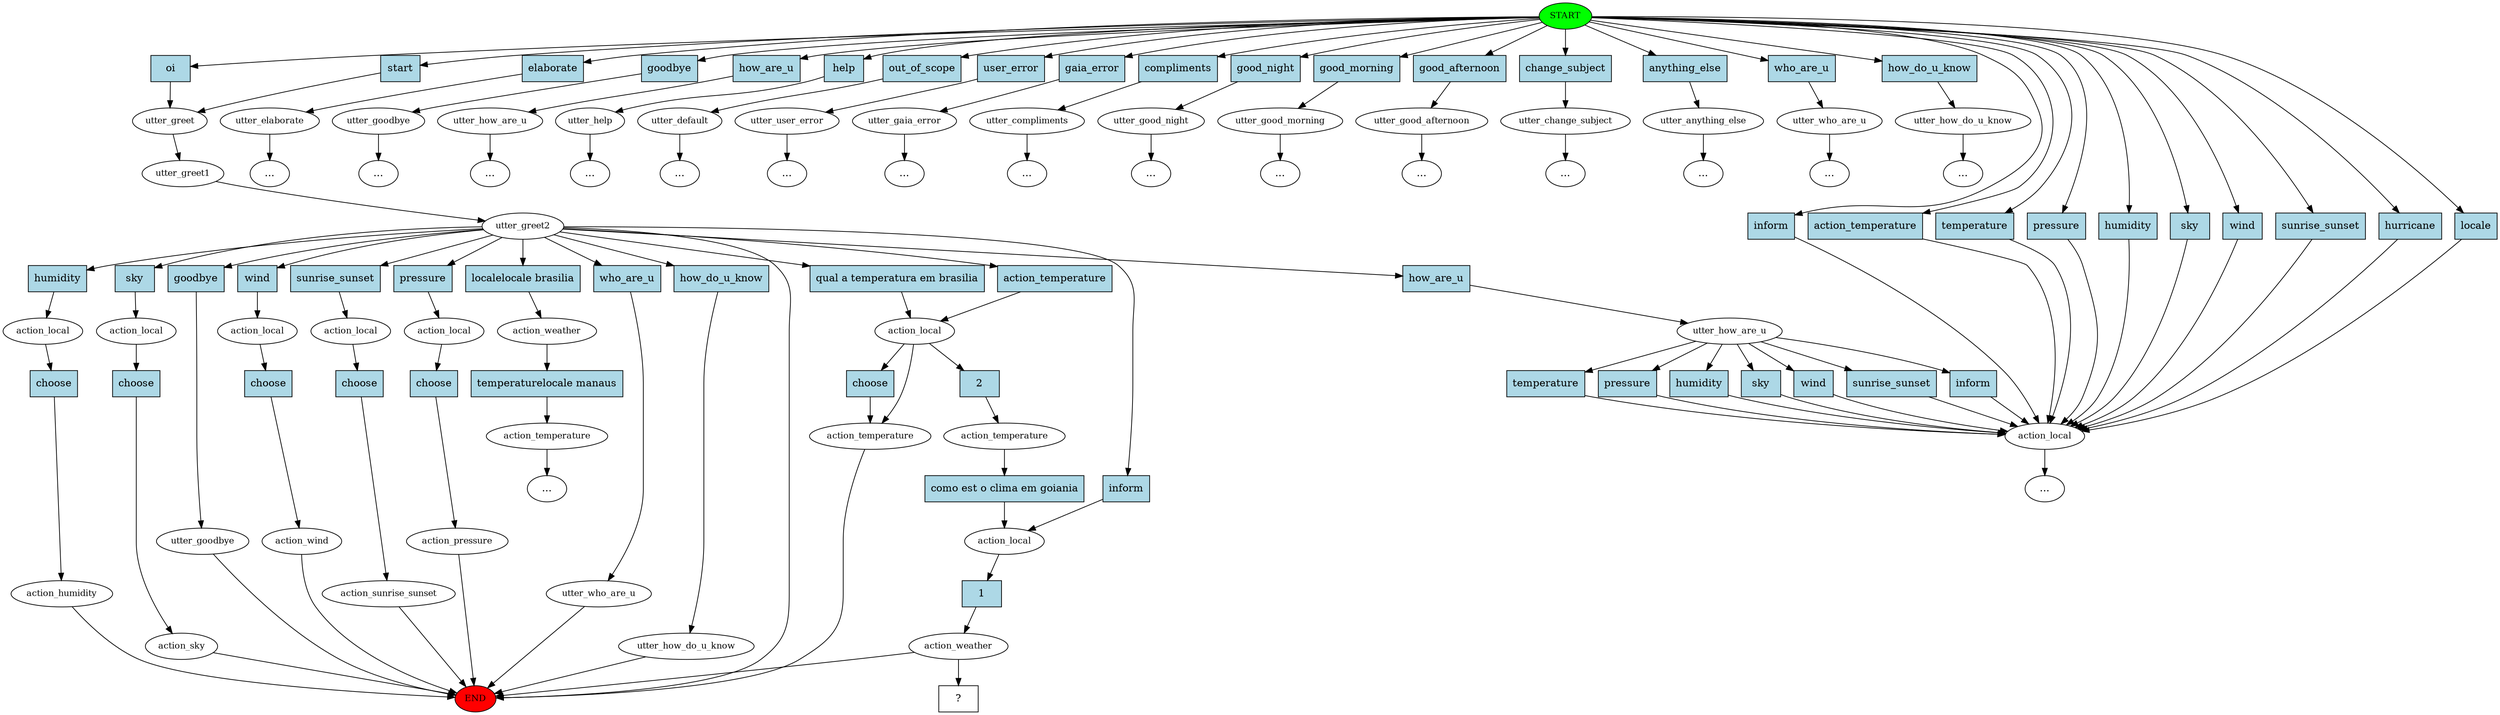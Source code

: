 digraph  {
0 [class="start active", fillcolor=green, fontsize=12, label=START, style=filled];
"-1" [class=end, fillcolor=red, fontsize=12, label=END, style=filled];
1 [class=active, fontsize=12, label=utter_greet];
2 [class=active, fontsize=12, label=utter_greet1];
3 [class=active, fontsize=12, label=utter_greet2];
4 [class="", fontsize=12, label=utter_how_are_u];
5 [class="", fontsize=12, label=action_local];
10 [class=active, fontsize=12, label=action_local];
11 [class="", fontsize=12, label=action_temperature];
21 [class="", fontsize=12, label=action_local];
22 [class="", fontsize=12, label=action_pressure];
27 [class="", fontsize=12, label=action_local];
28 [class="", fontsize=12, label=action_humidity];
43 [class="", fontsize=12, label=action_local];
44 [class="", fontsize=12, label=action_sky];
48 [class="", fontsize=12, label=action_local];
49 [class="", fontsize=12, label=action_wind];
60 [class="", fontsize=12, label=action_local];
61 [class="", fontsize=12, label=action_sunrise_sunset];
69 [class="", fontsize=12, label=utter_elaborate];
73 [class=active, fontsize=12, label=action_local];
74 [class=active, fontsize=12, label=action_weather];
"-19" [class=ellipsis, label="..."];
88 [class="", fontsize=12, label=utter_goodbye];
"-23" [class=ellipsis, label="..."];
89 [class="", fontsize=12, label=utter_how_are_u];
"-24" [class=ellipsis, label="..."];
95 [class="", fontsize=12, label=utter_help];
"-26" [class=ellipsis, label="..."];
97 [class="", fontsize=12, label=utter_default];
"-28" [class=ellipsis, label="..."];
98 [class="", fontsize=12, label=utter_user_error];
"-29" [class=ellipsis, label="..."];
99 [class="", fontsize=12, label=utter_gaia_error];
"-30" [class=ellipsis, label="..."];
100 [class="", fontsize=12, label=utter_compliments];
"-31" [class=ellipsis, label="..."];
104 [class="", fontsize=12, label=utter_goodbye];
108 [class="", fontsize=12, label=utter_good_night];
109 [class="", fontsize=12, label=utter_good_morning];
"-33" [class=ellipsis, label="..."];
"-34" [class=ellipsis, label="..."];
111 [class="", fontsize=12, label=utter_good_afternoon];
"-35" [class=ellipsis, label="..."];
112 [class="", fontsize=12, label=utter_change_subject];
"-36" [class=ellipsis, label="..."];
116 [class="", fontsize=12, label=utter_anything_else];
"-37" [class=ellipsis, label="..."];
"-38" [class=ellipsis, label="..."];
126 [class="", fontsize=12, label=action_weather];
127 [class="", fontsize=12, label=action_temperature];
"-39" [class=ellipsis, label="..."];
128 [class="", fontsize=12, label=utter_who_are_u];
"-40" [class=ellipsis, label="..."];
132 [class="", fontsize=12, label=utter_who_are_u];
133 [class="", fontsize=12, label=utter_how_do_u_know];
"-41" [class=ellipsis, label="..."];
137 [class="", fontsize=12, label=utter_how_do_u_know];
142 [class=active, fontsize=12, label=action_temperature];
145 [class="intent dashed active", label="  ?  ", shape=rect];
146 [class="intent active", fillcolor=lightblue, label=oi, shape=rect, style=filled];
147 [class=intent, fillcolor=lightblue, label=start, shape=rect, style=filled];
148 [class=intent, fillcolor=lightblue, label=elaborate, shape=rect, style=filled];
149 [class=intent, fillcolor=lightblue, label=goodbye, shape=rect, style=filled];
150 [class=intent, fillcolor=lightblue, label=how_are_u, shape=rect, style=filled];
151 [class=intent, fillcolor=lightblue, label=help, shape=rect, style=filled];
152 [class=intent, fillcolor=lightblue, label=out_of_scope, shape=rect, style=filled];
153 [class=intent, fillcolor=lightblue, label=user_error, shape=rect, style=filled];
154 [class=intent, fillcolor=lightblue, label=gaia_error, shape=rect, style=filled];
155 [class=intent, fillcolor=lightblue, label=compliments, shape=rect, style=filled];
156 [class=intent, fillcolor=lightblue, label=good_night, shape=rect, style=filled];
157 [class=intent, fillcolor=lightblue, label=good_morning, shape=rect, style=filled];
158 [class=intent, fillcolor=lightblue, label=good_afternoon, shape=rect, style=filled];
159 [class=intent, fillcolor=lightblue, label=change_subject, shape=rect, style=filled];
160 [class=intent, fillcolor=lightblue, label=anything_else, shape=rect, style=filled];
161 [class=intent, fillcolor=lightblue, label=who_are_u, shape=rect, style=filled];
162 [class=intent, fillcolor=lightblue, label=how_do_u_know, shape=rect, style=filled];
163 [class=intent, fillcolor=lightblue, label=temperature, shape=rect, style=filled];
164 [class=intent, fillcolor=lightblue, label=pressure, shape=rect, style=filled];
165 [class=intent, fillcolor=lightblue, label=humidity, shape=rect, style=filled];
166 [class=intent, fillcolor=lightblue, label=sky, shape=rect, style=filled];
167 [class=intent, fillcolor=lightblue, label=wind, shape=rect, style=filled];
168 [class=intent, fillcolor=lightblue, label=sunrise_sunset, shape=rect, style=filled];
169 [class=intent, fillcolor=lightblue, label=hurricane, shape=rect, style=filled];
170 [class=intent, fillcolor=lightblue, label=locale, shape=rect, style=filled];
171 [class=intent, fillcolor=lightblue, label=inform, shape=rect, style=filled];
172 [class=intent, fillcolor=lightblue, label=action_temperature, shape=rect, style=filled];
173 [class=intent, fillcolor=lightblue, label=how_are_u, shape=rect, style=filled];
174 [class="intent active", fillcolor=lightblue, label="qual a temperatura em brasilia", shape=rect, style=filled];
175 [class=intent, fillcolor=lightblue, label=action_temperature, shape=rect, style=filled];
176 [class=intent, fillcolor=lightblue, label=pressure, shape=rect, style=filled];
177 [class=intent, fillcolor=lightblue, label=humidity, shape=rect, style=filled];
178 [class=intent, fillcolor=lightblue, label=sky, shape=rect, style=filled];
179 [class=intent, fillcolor=lightblue, label=wind, shape=rect, style=filled];
180 [class=intent, fillcolor=lightblue, label=sunrise_sunset, shape=rect, style=filled];
181 [class=intent, fillcolor=lightblue, label=inform, shape=rect, style=filled];
182 [class=intent, fillcolor=lightblue, label=goodbye, shape=rect, style=filled];
183 [class=intent, fillcolor=lightblue, label="localelocale brasilia", shape=rect, style=filled];
184 [class=intent, fillcolor=lightblue, label=who_are_u, shape=rect, style=filled];
185 [class=intent, fillcolor=lightblue, label=how_do_u_know, shape=rect, style=filled];
186 [class=intent, fillcolor=lightblue, label=temperature, shape=rect, style=filled];
187 [class=intent, fillcolor=lightblue, label=pressure, shape=rect, style=filled];
188 [class=intent, fillcolor=lightblue, label=humidity, shape=rect, style=filled];
189 [class=intent, fillcolor=lightblue, label=sky, shape=rect, style=filled];
190 [class=intent, fillcolor=lightblue, label=wind, shape=rect, style=filled];
191 [class=intent, fillcolor=lightblue, label=sunrise_sunset, shape=rect, style=filled];
192 [class=intent, fillcolor=lightblue, label=inform, shape=rect, style=filled];
193 [class=intent, fillcolor=lightblue, label=choose, shape=rect, style=filled];
194 [class="intent active", fillcolor=lightblue, label=2, shape=rect, style=filled];
195 [class=intent, fillcolor=lightblue, label=choose, shape=rect, style=filled];
196 [class=intent, fillcolor=lightblue, label=choose, shape=rect, style=filled];
197 [class=intent, fillcolor=lightblue, label=choose, shape=rect, style=filled];
198 [class=intent, fillcolor=lightblue, label=choose, shape=rect, style=filled];
199 [class=intent, fillcolor=lightblue, label=choose, shape=rect, style=filled];
200 [class="intent active", fillcolor=lightblue, label=1, shape=rect, style=filled];
201 [class=intent, fillcolor=lightblue, label="temperaturelocale manaus", shape=rect, style=filled];
202 [class="intent active", fillcolor=lightblue, label="como est o clima em goiania", shape=rect, style=filled];
0 -> 146  [class=active, key=0];
0 -> 147  [class="", key=0];
0 -> 148  [class="", key=0];
0 -> 149  [class="", key=0];
0 -> 150  [class="", key=0];
0 -> 151  [class="", key=0];
0 -> 152  [class="", key=0];
0 -> 153  [class="", key=0];
0 -> 154  [class="", key=0];
0 -> 155  [class="", key=0];
0 -> 156  [class="", key=0];
0 -> 157  [class="", key=0];
0 -> 158  [class="", key=0];
0 -> 159  [class="", key=0];
0 -> 160  [class="", key=0];
0 -> 161  [class="", key=0];
0 -> 162  [class="", key=0];
0 -> 163  [class="", key=0];
0 -> 164  [class="", key=0];
0 -> 165  [class="", key=0];
0 -> 166  [class="", key=0];
0 -> 167  [class="", key=0];
0 -> 168  [class="", key=0];
0 -> 169  [class="", key=0];
0 -> 170  [class="", key=0];
0 -> 171  [class="", key=0];
0 -> 172  [class="", key=0];
1 -> 2  [class=active, key=NONE, label=""];
2 -> 3  [class=active, key=NONE, label=""];
3 -> "-1"  [class="", key=NONE, label=""];
3 -> 173  [class="", key=0];
3 -> 174  [class=active, key=0];
3 -> 175  [class="", key=0];
3 -> 176  [class="", key=0];
3 -> 177  [class="", key=0];
3 -> 178  [class="", key=0];
3 -> 179  [class="", key=0];
3 -> 180  [class="", key=0];
3 -> 181  [class="", key=0];
3 -> 182  [class="", key=0];
3 -> 183  [class="", key=0];
3 -> 184  [class="", key=0];
3 -> 185  [class="", key=0];
4 -> 186  [class="", key=0];
4 -> 187  [class="", key=0];
4 -> 188  [class="", key=0];
4 -> 189  [class="", key=0];
4 -> 190  [class="", key=0];
4 -> 191  [class="", key=0];
4 -> 192  [class="", key=0];
5 -> "-38"  [class="", key=NONE, label=""];
10 -> 11  [class="", key=NONE, label=""];
10 -> 193  [class="", key=0];
10 -> 194  [class=active, key=0];
11 -> "-1"  [class="", key=NONE, label=""];
21 -> 195  [class="", key=0];
22 -> "-1"  [class="", key=NONE, label=""];
27 -> 196  [class="", key=0];
28 -> "-1"  [class="", key=NONE, label=""];
43 -> 197  [class="", key=0];
44 -> "-1"  [class="", key=NONE, label=""];
48 -> 198  [class="", key=0];
49 -> "-1"  [class="", key=NONE, label=""];
60 -> 199  [class="", key=0];
61 -> "-1"  [class="", key=NONE, label=""];
69 -> "-19"  [class="", key=NONE, label=""];
73 -> 200  [class=active, key=0];
74 -> "-1"  [class="", key=NONE, label=""];
74 -> 145  [class=active, key=NONE, label=""];
88 -> "-23"  [class="", key=NONE, label=""];
89 -> "-24"  [class="", key=NONE, label=""];
95 -> "-26"  [class="", key=NONE, label=""];
97 -> "-28"  [class="", key=NONE, label=""];
98 -> "-29"  [class="", key=NONE, label=""];
99 -> "-30"  [class="", key=NONE, label=""];
100 -> "-31"  [class="", key=NONE, label=""];
104 -> "-1"  [class="", key=NONE, label=""];
108 -> "-34"  [class="", key=NONE, label=""];
109 -> "-33"  [class="", key=NONE, label=""];
111 -> "-35"  [class="", key=NONE, label=""];
112 -> "-36"  [class="", key=NONE, label=""];
116 -> "-37"  [class="", key=NONE, label=""];
126 -> 201  [class="", key=0];
127 -> "-39"  [class="", key=NONE, label=""];
128 -> "-40"  [class="", key=NONE, label=""];
132 -> "-1"  [class="", key=NONE, label=""];
133 -> "-41"  [class="", key=NONE, label=""];
137 -> "-1"  [class="", key=NONE, label=""];
142 -> 202  [class=active, key=0];
146 -> 1  [class=active, key=0];
147 -> 1  [class="", key=0];
148 -> 69  [class="", key=0];
149 -> 88  [class="", key=0];
150 -> 89  [class="", key=0];
151 -> 95  [class="", key=0];
152 -> 97  [class="", key=0];
153 -> 98  [class="", key=0];
154 -> 99  [class="", key=0];
155 -> 100  [class="", key=0];
156 -> 108  [class="", key=0];
157 -> 109  [class="", key=0];
158 -> 111  [class="", key=0];
159 -> 112  [class="", key=0];
160 -> 116  [class="", key=0];
161 -> 128  [class="", key=0];
162 -> 133  [class="", key=0];
163 -> 5  [class="", key=0];
164 -> 5  [class="", key=0];
165 -> 5  [class="", key=0];
166 -> 5  [class="", key=0];
167 -> 5  [class="", key=0];
168 -> 5  [class="", key=0];
169 -> 5  [class="", key=0];
170 -> 5  [class="", key=0];
171 -> 5  [class="", key=0];
172 -> 5  [class="", key=0];
173 -> 4  [class="", key=0];
174 -> 10  [class=active, key=0];
175 -> 10  [class="", key=0];
176 -> 21  [class="", key=0];
177 -> 27  [class="", key=0];
178 -> 43  [class="", key=0];
179 -> 48  [class="", key=0];
180 -> 60  [class="", key=0];
181 -> 73  [class="", key=0];
182 -> 104  [class="", key=0];
183 -> 126  [class="", key=0];
184 -> 132  [class="", key=0];
185 -> 137  [class="", key=0];
186 -> 5  [class="", key=0];
187 -> 5  [class="", key=0];
188 -> 5  [class="", key=0];
189 -> 5  [class="", key=0];
190 -> 5  [class="", key=0];
191 -> 5  [class="", key=0];
192 -> 5  [class="", key=0];
193 -> 11  [class="", key=0];
194 -> 142  [class=active, key=0];
195 -> 22  [class="", key=0];
196 -> 28  [class="", key=0];
197 -> 44  [class="", key=0];
198 -> 49  [class="", key=0];
199 -> 61  [class="", key=0];
200 -> 74  [class=active, key=0];
201 -> 127  [class="", key=0];
202 -> 73  [class=active, key=0];
}

